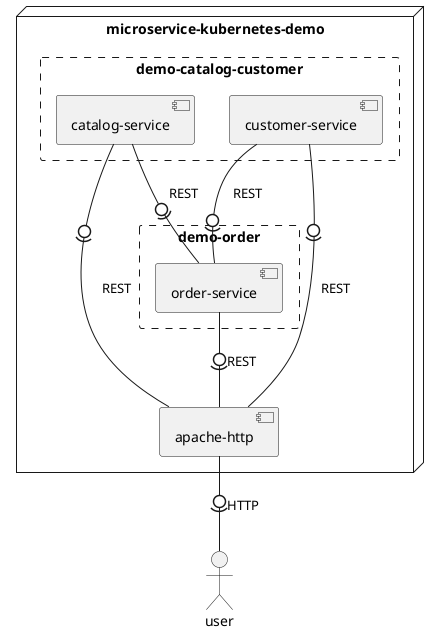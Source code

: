 @startuml
'https://plantuml.com/component-diagram

actor user
node "microservice-kubernetes-demo" {
    rectangle "demo-catalog-customer" as demoCatalogCustomer #line.dashed {
        component "catalog-service" as catalogService
        component "customer-service" as customerService
    }

    rectangle "demo-order" as demoOrder #line.dashed {
        component "order-service" as orderService
    }

    component "apache-http" as apacheHttp
}

user -up(0- apacheHttp: HTTP

catalogService -0)- apacheHttp: REST
customerService -0)- apacheHttp: REST
orderService -0)- apacheHttp: REST

catalogService -right0)- orderService: REST
customerService -down0)- orderService: REST
@enduml
